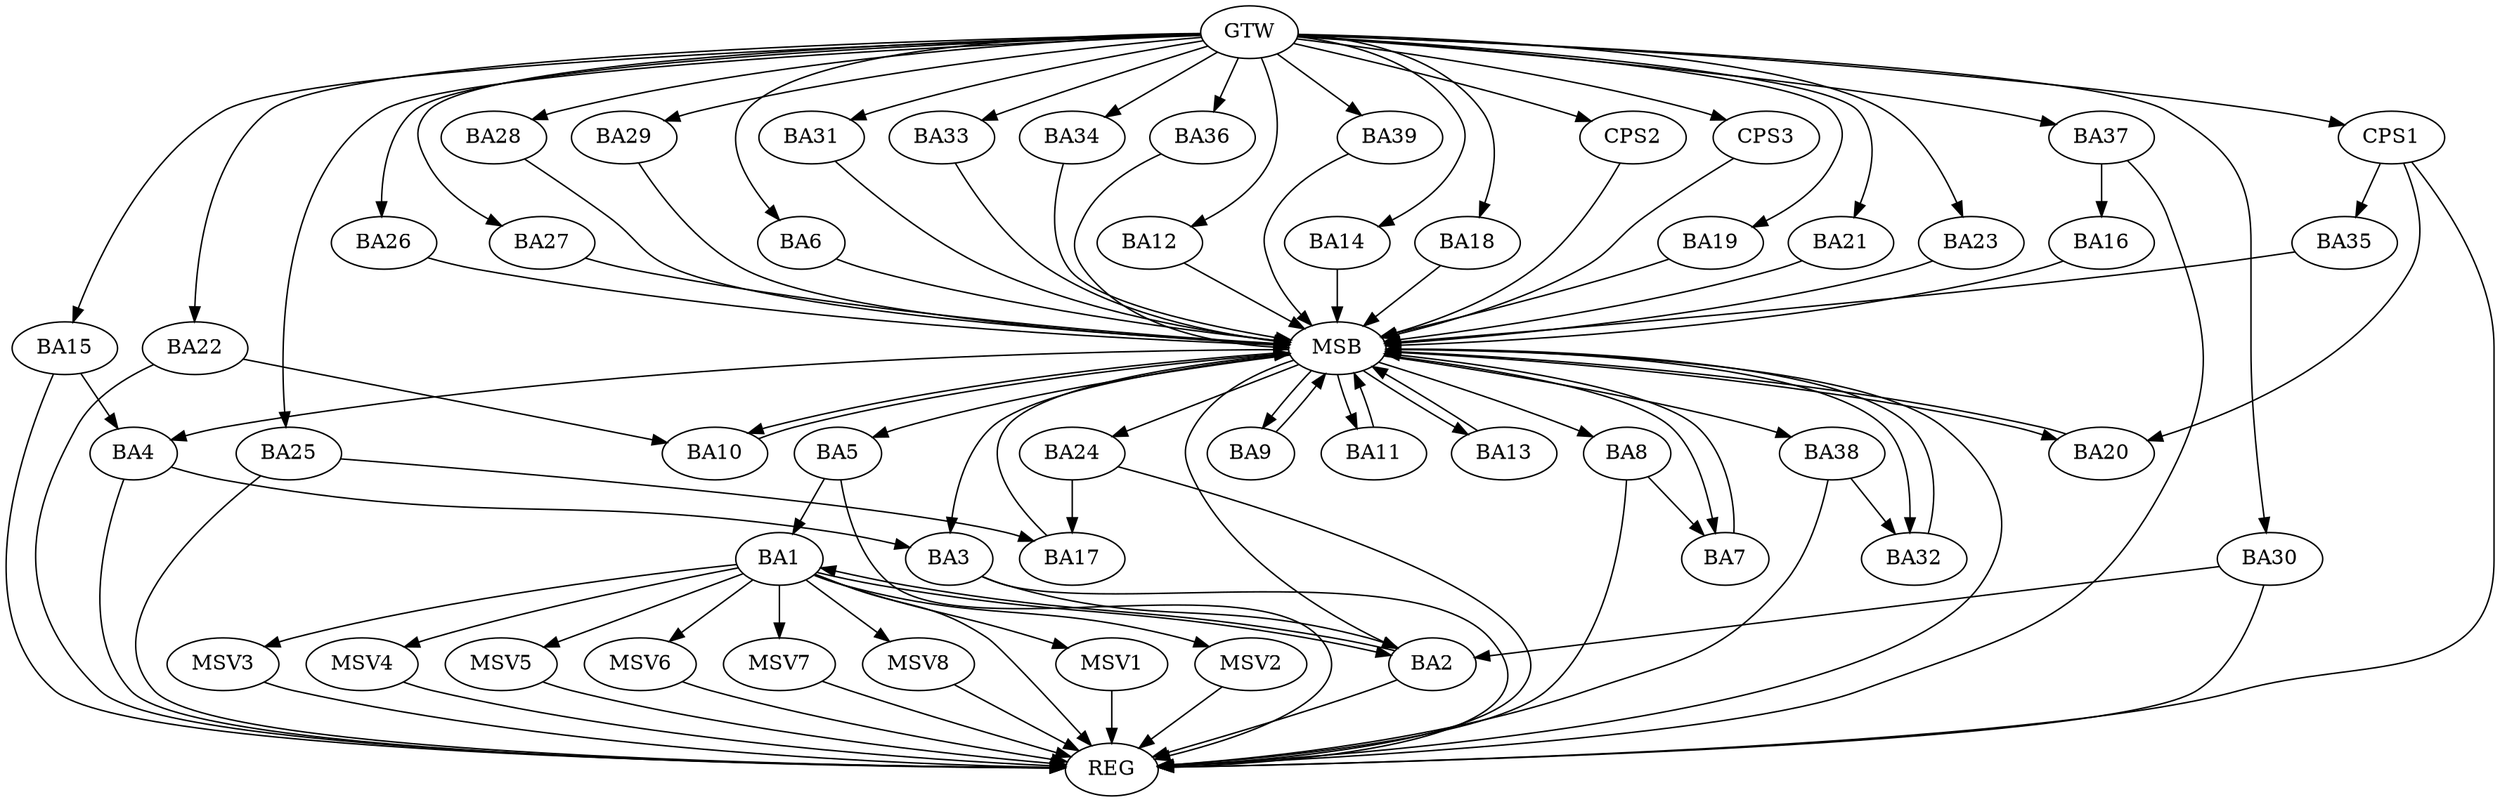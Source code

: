strict digraph G {
  BA1 [ label="BA1" ];
  BA2 [ label="BA2" ];
  BA3 [ label="BA3" ];
  BA4 [ label="BA4" ];
  BA5 [ label="BA5" ];
  BA6 [ label="BA6" ];
  BA7 [ label="BA7" ];
  BA8 [ label="BA8" ];
  BA9 [ label="BA9" ];
  BA10 [ label="BA10" ];
  BA11 [ label="BA11" ];
  BA12 [ label="BA12" ];
  BA13 [ label="BA13" ];
  BA14 [ label="BA14" ];
  BA15 [ label="BA15" ];
  BA16 [ label="BA16" ];
  BA17 [ label="BA17" ];
  BA18 [ label="BA18" ];
  BA19 [ label="BA19" ];
  BA20 [ label="BA20" ];
  BA21 [ label="BA21" ];
  BA22 [ label="BA22" ];
  BA23 [ label="BA23" ];
  BA24 [ label="BA24" ];
  BA25 [ label="BA25" ];
  BA26 [ label="BA26" ];
  BA27 [ label="BA27" ];
  BA28 [ label="BA28" ];
  BA29 [ label="BA29" ];
  BA30 [ label="BA30" ];
  BA31 [ label="BA31" ];
  BA32 [ label="BA32" ];
  BA33 [ label="BA33" ];
  BA34 [ label="BA34" ];
  BA35 [ label="BA35" ];
  BA36 [ label="BA36" ];
  BA37 [ label="BA37" ];
  BA38 [ label="BA38" ];
  BA39 [ label="BA39" ];
  CPS1 [ label="CPS1" ];
  CPS2 [ label="CPS2" ];
  CPS3 [ label="CPS3" ];
  GTW [ label="GTW" ];
  REG [ label="REG" ];
  MSB [ label="MSB" ];
  MSV1 [ label="MSV1" ];
  MSV2 [ label="MSV2" ];
  MSV3 [ label="MSV3" ];
  MSV4 [ label="MSV4" ];
  MSV5 [ label="MSV5" ];
  MSV6 [ label="MSV6" ];
  MSV7 [ label="MSV7" ];
  MSV8 [ label="MSV8" ];
  BA1 -> BA2;
  BA2 -> BA1;
  BA3 -> BA2;
  BA4 -> BA3;
  BA5 -> BA1;
  BA8 -> BA7;
  BA15 -> BA4;
  BA22 -> BA10;
  BA24 -> BA17;
  BA25 -> BA17;
  BA30 -> BA2;
  BA37 -> BA16;
  BA38 -> BA32;
  CPS1 -> BA20;
  CPS1 -> BA35;
  GTW -> BA6;
  GTW -> BA12;
  GTW -> BA14;
  GTW -> BA15;
  GTW -> BA18;
  GTW -> BA19;
  GTW -> BA21;
  GTW -> BA22;
  GTW -> BA23;
  GTW -> BA25;
  GTW -> BA26;
  GTW -> BA27;
  GTW -> BA28;
  GTW -> BA29;
  GTW -> BA30;
  GTW -> BA31;
  GTW -> BA33;
  GTW -> BA34;
  GTW -> BA36;
  GTW -> BA37;
  GTW -> BA39;
  GTW -> CPS1;
  GTW -> CPS2;
  GTW -> CPS3;
  BA1 -> REG;
  BA2 -> REG;
  BA3 -> REG;
  BA4 -> REG;
  BA5 -> REG;
  BA8 -> REG;
  BA15 -> REG;
  BA22 -> REG;
  BA24 -> REG;
  BA25 -> REG;
  BA30 -> REG;
  BA37 -> REG;
  BA38 -> REG;
  CPS1 -> REG;
  BA6 -> MSB;
  MSB -> BA5;
  MSB -> REG;
  BA7 -> MSB;
  MSB -> BA4;
  BA9 -> MSB;
  MSB -> BA2;
  BA10 -> MSB;
  BA11 -> MSB;
  MSB -> BA9;
  BA12 -> MSB;
  BA13 -> MSB;
  BA14 -> MSB;
  MSB -> BA10;
  BA16 -> MSB;
  MSB -> BA3;
  BA17 -> MSB;
  MSB -> BA7;
  BA18 -> MSB;
  BA19 -> MSB;
  BA20 -> MSB;
  MSB -> BA11;
  BA21 -> MSB;
  MSB -> BA8;
  BA23 -> MSB;
  BA26 -> MSB;
  BA27 -> MSB;
  BA28 -> MSB;
  BA29 -> MSB;
  MSB -> BA20;
  BA31 -> MSB;
  BA32 -> MSB;
  BA33 -> MSB;
  BA34 -> MSB;
  BA35 -> MSB;
  BA36 -> MSB;
  BA39 -> MSB;
  CPS2 -> MSB;
  MSB -> BA38;
  MSB -> BA24;
  CPS3 -> MSB;
  MSB -> BA13;
  MSB -> BA32;
  BA1 -> MSV1;
  BA1 -> MSV2;
  BA1 -> MSV3;
  MSV1 -> REG;
  MSV2 -> REG;
  MSV3 -> REG;
  BA1 -> MSV4;
  MSV4 -> REG;
  BA1 -> MSV5;
  BA1 -> MSV6;
  BA1 -> MSV7;
  MSV5 -> REG;
  MSV6 -> REG;
  MSV7 -> REG;
  BA1 -> MSV8;
  MSV8 -> REG;
}
